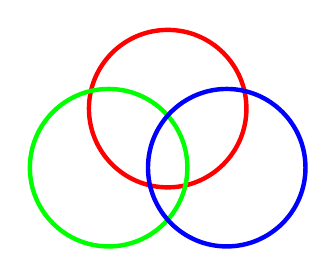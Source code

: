 \begin{tikzpicture}
  \draw[color=red,ultra thick] (0, 0) circle (1);
  \draw[color=green,ultra thick] (-0.75, -0.75) circle (1);
  \draw[color=blue,ultra thick] (0.75, -0.75) circle (1);
\end{tikzpicture}
